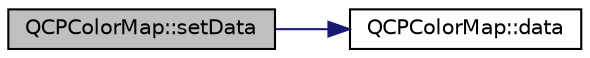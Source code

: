digraph "QCPColorMap::setData"
{
  edge [fontname="Helvetica",fontsize="10",labelfontname="Helvetica",labelfontsize="10"];
  node [fontname="Helvetica",fontsize="10",shape=record];
  rankdir="LR";
  Node121 [label="QCPColorMap::setData",height=0.2,width=0.4,color="black", fillcolor="grey75", style="filled", fontcolor="black"];
  Node121 -> Node122 [color="midnightblue",fontsize="10",style="solid",fontname="Helvetica"];
  Node122 [label="QCPColorMap::data",height=0.2,width=0.4,color="black", fillcolor="white", style="filled",URL="$df/dea/class_q_c_p_color_map.html#a047d7eb3ae657f93f2f39b5e68b79451"];
}
